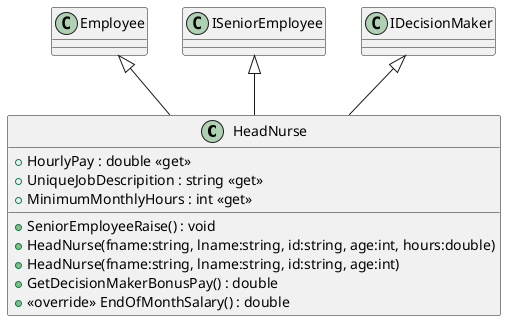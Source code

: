 @startuml
class HeadNurse {
    + HourlyPay : double <<get>>
    + UniqueJobDescripition : string <<get>>
    + MinimumMonthlyHours : int <<get>>
    + SeniorEmployeeRaise() : void
    + HeadNurse(fname:string, lname:string, id:string, age:int, hours:double)
    + HeadNurse(fname:string, lname:string, id:string, age:int)
    + GetDecisionMakerBonusPay() : double
    + <<override>> EndOfMonthSalary() : double
}
Employee <|-- HeadNurse
ISeniorEmployee <|-- HeadNurse
IDecisionMaker <|-- HeadNurse
@enduml
